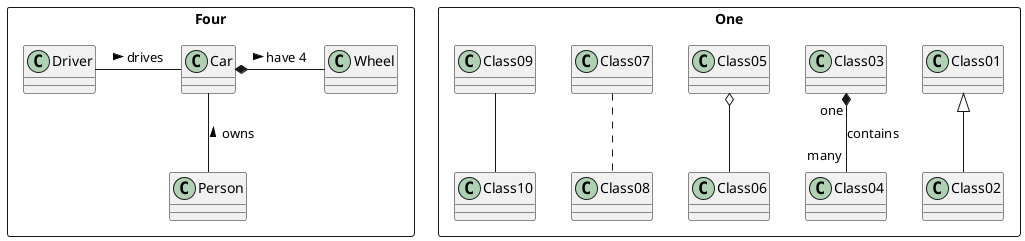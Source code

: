 @startuml notes

rectangle One {

Class01 <|-- Class02
Class03 "one" *-- "many" Class04 : contains
Class05 o-- Class06
Class07 .. Class08
Class09 -- Class10
}

' rectangle Two {

' Class11 <|.. Class12
' Class13 --> Class14
' Class15 ..> Class16
' Class17 ..|> Class18
' Class19 <--* Class20
' }

' rectangle Three  {

' Class21 #-- Class22
' Class23 x-- Class24
' Class25 }-- Class26
' Class27 +-- Class28
' Class29 ^-- Class30
' }

rectangle Four {
class Car
Driver - Car : drives >
Car *- Wheel : have 4 >
Car -- Person : < owns
}
@enduml
